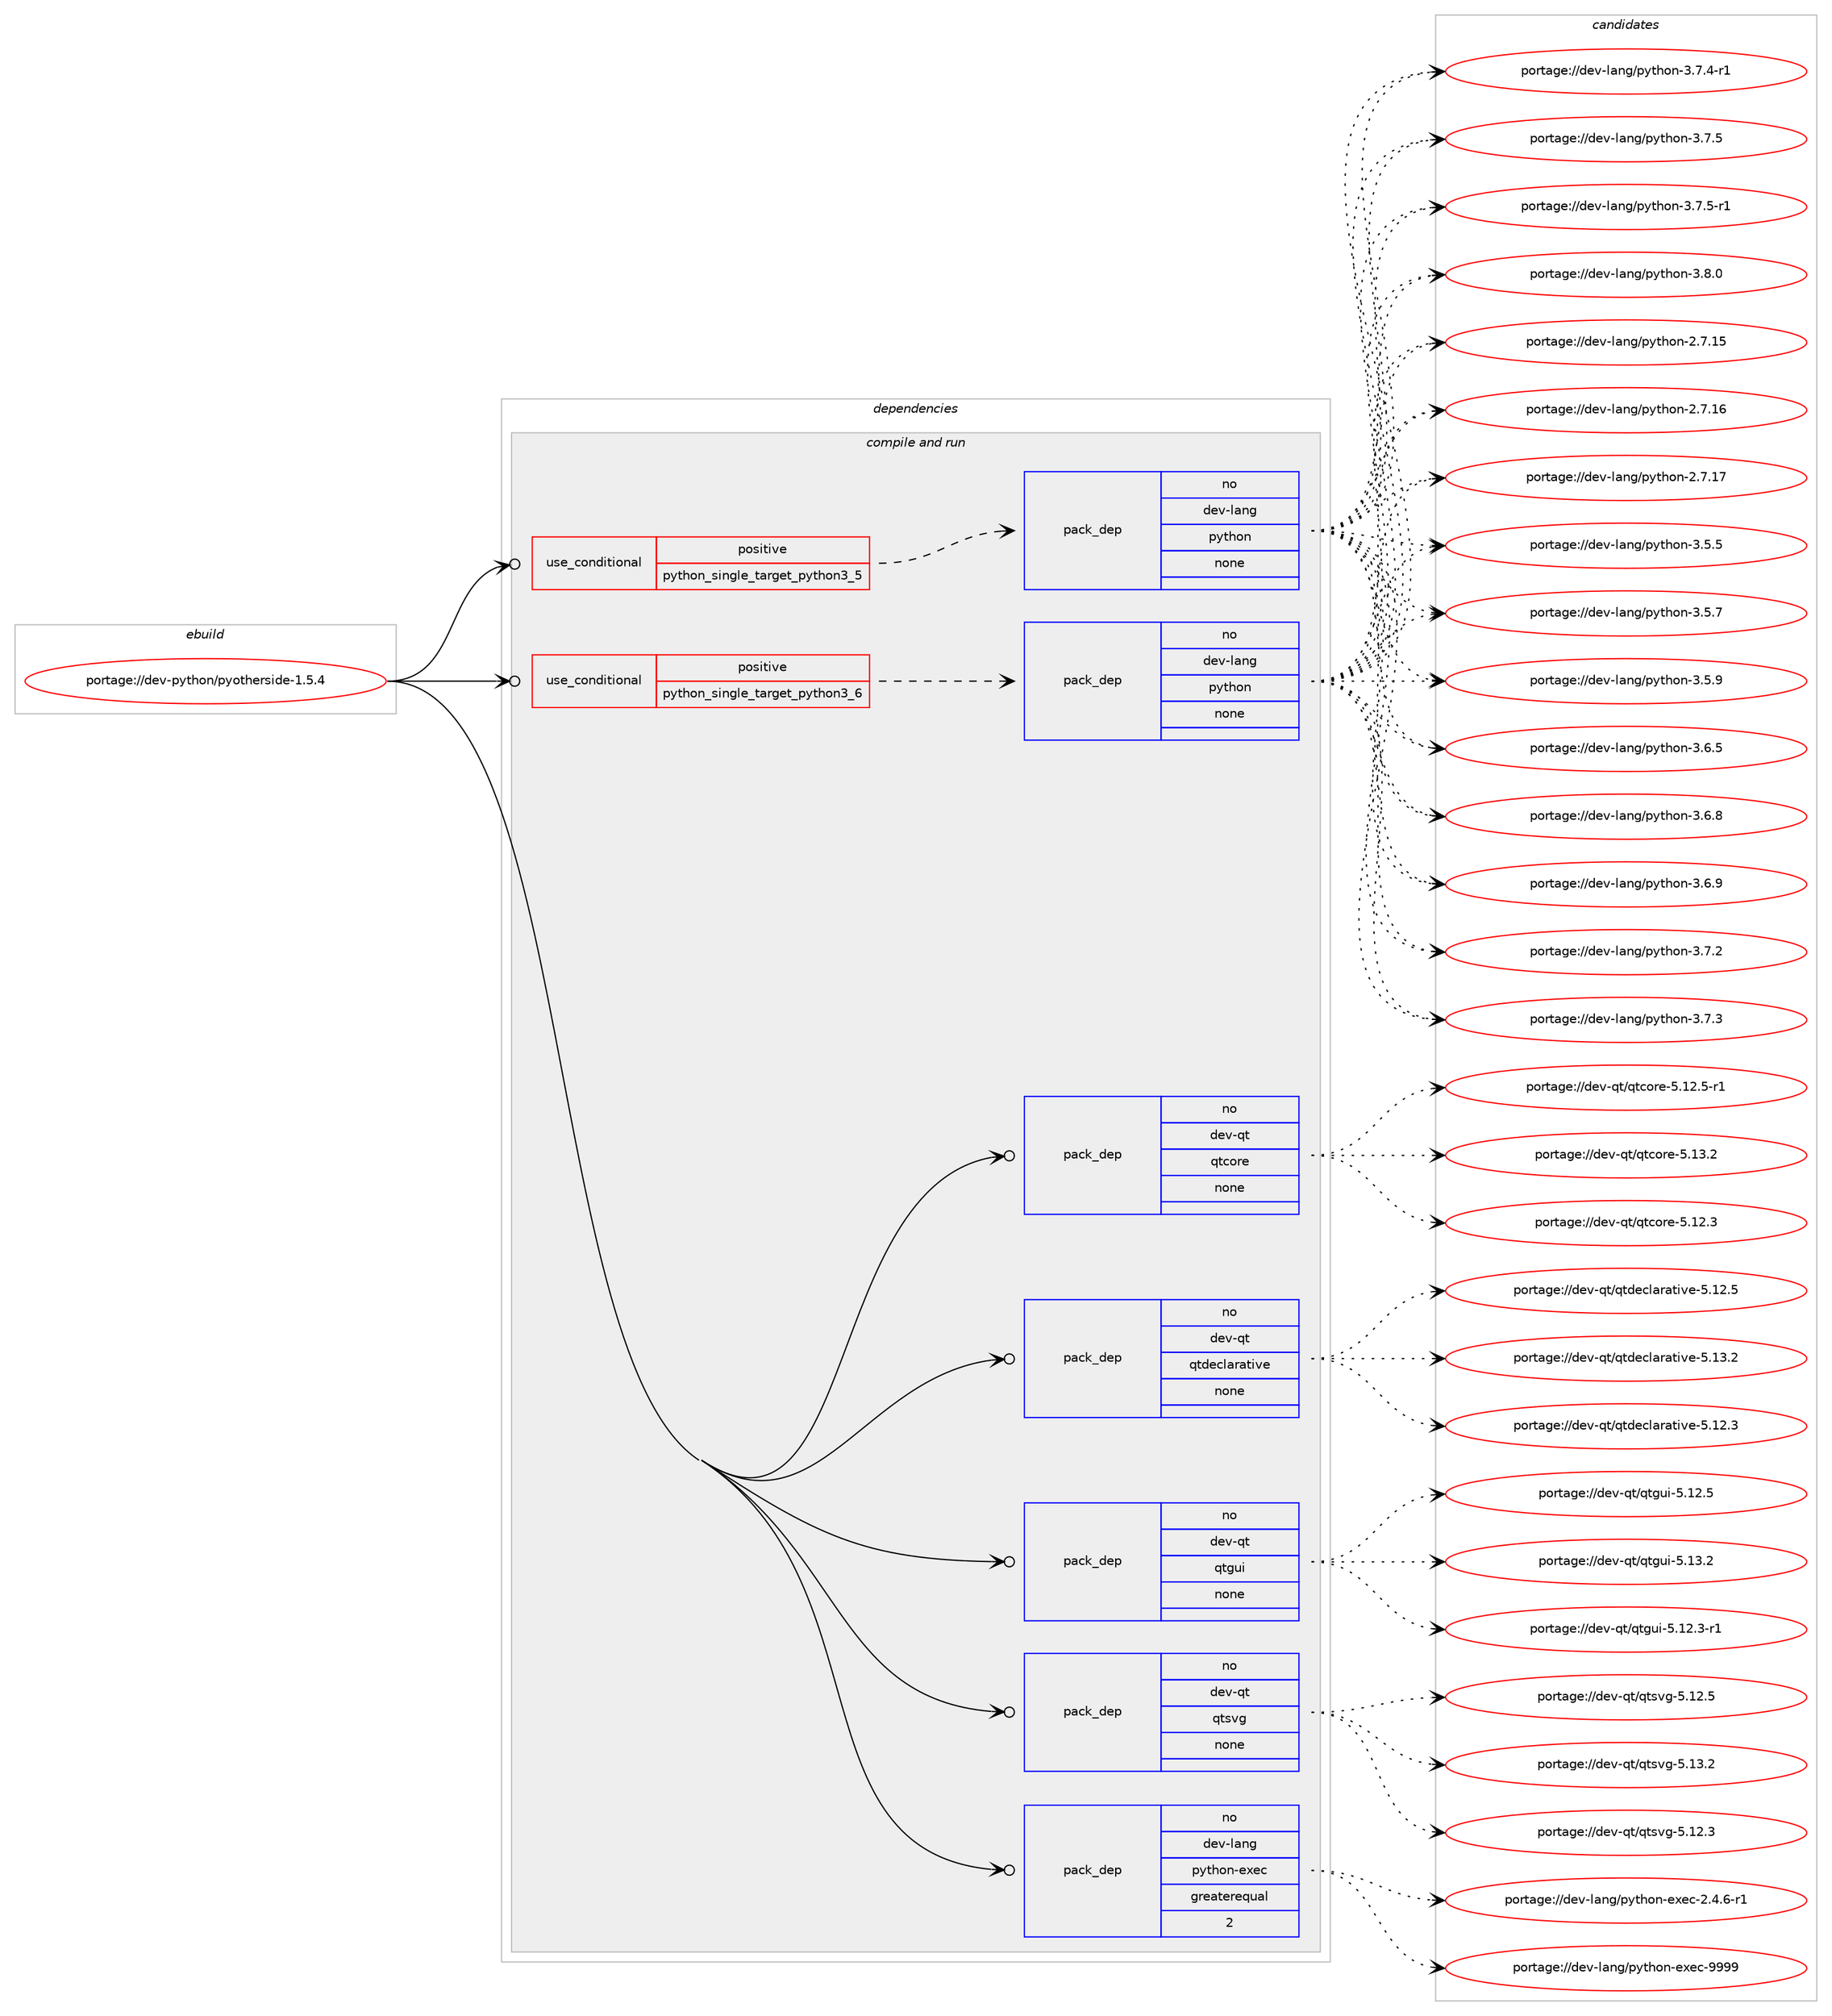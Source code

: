 digraph prolog {

# *************
# Graph options
# *************

newrank=true;
concentrate=true;
compound=true;
graph [rankdir=LR,fontname=Helvetica,fontsize=10,ranksep=1.5];#, ranksep=2.5, nodesep=0.2];
edge  [arrowhead=vee];
node  [fontname=Helvetica,fontsize=10];

# **********
# The ebuild
# **********

subgraph cluster_leftcol {
color=gray;
rank=same;
label=<<i>ebuild</i>>;
id [label="portage://dev-python/pyotherside-1.5.4", color=red, width=4, href="../dev-python/pyotherside-1.5.4.svg"];
}

# ****************
# The dependencies
# ****************

subgraph cluster_midcol {
color=gray;
label=<<i>dependencies</i>>;
subgraph cluster_compile {
fillcolor="#eeeeee";
style=filled;
label=<<i>compile</i>>;
}
subgraph cluster_compileandrun {
fillcolor="#eeeeee";
style=filled;
label=<<i>compile and run</i>>;
subgraph cond35718 {
dependency162462 [label=<<TABLE BORDER="0" CELLBORDER="1" CELLSPACING="0" CELLPADDING="4"><TR><TD ROWSPAN="3" CELLPADDING="10">use_conditional</TD></TR><TR><TD>positive</TD></TR><TR><TD>python_single_target_python3_5</TD></TR></TABLE>>, shape=none, color=red];
subgraph pack123374 {
dependency162463 [label=<<TABLE BORDER="0" CELLBORDER="1" CELLSPACING="0" CELLPADDING="4" WIDTH="220"><TR><TD ROWSPAN="6" CELLPADDING="30">pack_dep</TD></TR><TR><TD WIDTH="110">no</TD></TR><TR><TD>dev-lang</TD></TR><TR><TD>python</TD></TR><TR><TD>none</TD></TR><TR><TD></TD></TR></TABLE>>, shape=none, color=blue];
}
dependency162462:e -> dependency162463:w [weight=20,style="dashed",arrowhead="vee"];
}
id:e -> dependency162462:w [weight=20,style="solid",arrowhead="odotvee"];
subgraph cond35719 {
dependency162464 [label=<<TABLE BORDER="0" CELLBORDER="1" CELLSPACING="0" CELLPADDING="4"><TR><TD ROWSPAN="3" CELLPADDING="10">use_conditional</TD></TR><TR><TD>positive</TD></TR><TR><TD>python_single_target_python3_6</TD></TR></TABLE>>, shape=none, color=red];
subgraph pack123375 {
dependency162465 [label=<<TABLE BORDER="0" CELLBORDER="1" CELLSPACING="0" CELLPADDING="4" WIDTH="220"><TR><TD ROWSPAN="6" CELLPADDING="30">pack_dep</TD></TR><TR><TD WIDTH="110">no</TD></TR><TR><TD>dev-lang</TD></TR><TR><TD>python</TD></TR><TR><TD>none</TD></TR><TR><TD></TD></TR></TABLE>>, shape=none, color=blue];
}
dependency162464:e -> dependency162465:w [weight=20,style="dashed",arrowhead="vee"];
}
id:e -> dependency162464:w [weight=20,style="solid",arrowhead="odotvee"];
subgraph pack123376 {
dependency162466 [label=<<TABLE BORDER="0" CELLBORDER="1" CELLSPACING="0" CELLPADDING="4" WIDTH="220"><TR><TD ROWSPAN="6" CELLPADDING="30">pack_dep</TD></TR><TR><TD WIDTH="110">no</TD></TR><TR><TD>dev-lang</TD></TR><TR><TD>python-exec</TD></TR><TR><TD>greaterequal</TD></TR><TR><TD>2</TD></TR></TABLE>>, shape=none, color=blue];
}
id:e -> dependency162466:w [weight=20,style="solid",arrowhead="odotvee"];
subgraph pack123377 {
dependency162467 [label=<<TABLE BORDER="0" CELLBORDER="1" CELLSPACING="0" CELLPADDING="4" WIDTH="220"><TR><TD ROWSPAN="6" CELLPADDING="30">pack_dep</TD></TR><TR><TD WIDTH="110">no</TD></TR><TR><TD>dev-qt</TD></TR><TR><TD>qtcore</TD></TR><TR><TD>none</TD></TR><TR><TD></TD></TR></TABLE>>, shape=none, color=blue];
}
id:e -> dependency162467:w [weight=20,style="solid",arrowhead="odotvee"];
subgraph pack123378 {
dependency162468 [label=<<TABLE BORDER="0" CELLBORDER="1" CELLSPACING="0" CELLPADDING="4" WIDTH="220"><TR><TD ROWSPAN="6" CELLPADDING="30">pack_dep</TD></TR><TR><TD WIDTH="110">no</TD></TR><TR><TD>dev-qt</TD></TR><TR><TD>qtdeclarative</TD></TR><TR><TD>none</TD></TR><TR><TD></TD></TR></TABLE>>, shape=none, color=blue];
}
id:e -> dependency162468:w [weight=20,style="solid",arrowhead="odotvee"];
subgraph pack123379 {
dependency162469 [label=<<TABLE BORDER="0" CELLBORDER="1" CELLSPACING="0" CELLPADDING="4" WIDTH="220"><TR><TD ROWSPAN="6" CELLPADDING="30">pack_dep</TD></TR><TR><TD WIDTH="110">no</TD></TR><TR><TD>dev-qt</TD></TR><TR><TD>qtgui</TD></TR><TR><TD>none</TD></TR><TR><TD></TD></TR></TABLE>>, shape=none, color=blue];
}
id:e -> dependency162469:w [weight=20,style="solid",arrowhead="odotvee"];
subgraph pack123380 {
dependency162470 [label=<<TABLE BORDER="0" CELLBORDER="1" CELLSPACING="0" CELLPADDING="4" WIDTH="220"><TR><TD ROWSPAN="6" CELLPADDING="30">pack_dep</TD></TR><TR><TD WIDTH="110">no</TD></TR><TR><TD>dev-qt</TD></TR><TR><TD>qtsvg</TD></TR><TR><TD>none</TD></TR><TR><TD></TD></TR></TABLE>>, shape=none, color=blue];
}
id:e -> dependency162470:w [weight=20,style="solid",arrowhead="odotvee"];
}
subgraph cluster_run {
fillcolor="#eeeeee";
style=filled;
label=<<i>run</i>>;
}
}

# **************
# The candidates
# **************

subgraph cluster_choices {
rank=same;
color=gray;
label=<<i>candidates</i>>;

subgraph choice123374 {
color=black;
nodesep=1;
choiceportage10010111845108971101034711212111610411111045504655464953 [label="portage://dev-lang/python-2.7.15", color=red, width=4,href="../dev-lang/python-2.7.15.svg"];
choiceportage10010111845108971101034711212111610411111045504655464954 [label="portage://dev-lang/python-2.7.16", color=red, width=4,href="../dev-lang/python-2.7.16.svg"];
choiceportage10010111845108971101034711212111610411111045504655464955 [label="portage://dev-lang/python-2.7.17", color=red, width=4,href="../dev-lang/python-2.7.17.svg"];
choiceportage100101118451089711010347112121116104111110455146534653 [label="portage://dev-lang/python-3.5.5", color=red, width=4,href="../dev-lang/python-3.5.5.svg"];
choiceportage100101118451089711010347112121116104111110455146534655 [label="portage://dev-lang/python-3.5.7", color=red, width=4,href="../dev-lang/python-3.5.7.svg"];
choiceportage100101118451089711010347112121116104111110455146534657 [label="portage://dev-lang/python-3.5.9", color=red, width=4,href="../dev-lang/python-3.5.9.svg"];
choiceportage100101118451089711010347112121116104111110455146544653 [label="portage://dev-lang/python-3.6.5", color=red, width=4,href="../dev-lang/python-3.6.5.svg"];
choiceportage100101118451089711010347112121116104111110455146544656 [label="portage://dev-lang/python-3.6.8", color=red, width=4,href="../dev-lang/python-3.6.8.svg"];
choiceportage100101118451089711010347112121116104111110455146544657 [label="portage://dev-lang/python-3.6.9", color=red, width=4,href="../dev-lang/python-3.6.9.svg"];
choiceportage100101118451089711010347112121116104111110455146554650 [label="portage://dev-lang/python-3.7.2", color=red, width=4,href="../dev-lang/python-3.7.2.svg"];
choiceportage100101118451089711010347112121116104111110455146554651 [label="portage://dev-lang/python-3.7.3", color=red, width=4,href="../dev-lang/python-3.7.3.svg"];
choiceportage1001011184510897110103471121211161041111104551465546524511449 [label="portage://dev-lang/python-3.7.4-r1", color=red, width=4,href="../dev-lang/python-3.7.4-r1.svg"];
choiceportage100101118451089711010347112121116104111110455146554653 [label="portage://dev-lang/python-3.7.5", color=red, width=4,href="../dev-lang/python-3.7.5.svg"];
choiceportage1001011184510897110103471121211161041111104551465546534511449 [label="portage://dev-lang/python-3.7.5-r1", color=red, width=4,href="../dev-lang/python-3.7.5-r1.svg"];
choiceportage100101118451089711010347112121116104111110455146564648 [label="portage://dev-lang/python-3.8.0", color=red, width=4,href="../dev-lang/python-3.8.0.svg"];
dependency162463:e -> choiceportage10010111845108971101034711212111610411111045504655464953:w [style=dotted,weight="100"];
dependency162463:e -> choiceportage10010111845108971101034711212111610411111045504655464954:w [style=dotted,weight="100"];
dependency162463:e -> choiceportage10010111845108971101034711212111610411111045504655464955:w [style=dotted,weight="100"];
dependency162463:e -> choiceportage100101118451089711010347112121116104111110455146534653:w [style=dotted,weight="100"];
dependency162463:e -> choiceportage100101118451089711010347112121116104111110455146534655:w [style=dotted,weight="100"];
dependency162463:e -> choiceportage100101118451089711010347112121116104111110455146534657:w [style=dotted,weight="100"];
dependency162463:e -> choiceportage100101118451089711010347112121116104111110455146544653:w [style=dotted,weight="100"];
dependency162463:e -> choiceportage100101118451089711010347112121116104111110455146544656:w [style=dotted,weight="100"];
dependency162463:e -> choiceportage100101118451089711010347112121116104111110455146544657:w [style=dotted,weight="100"];
dependency162463:e -> choiceportage100101118451089711010347112121116104111110455146554650:w [style=dotted,weight="100"];
dependency162463:e -> choiceportage100101118451089711010347112121116104111110455146554651:w [style=dotted,weight="100"];
dependency162463:e -> choiceportage1001011184510897110103471121211161041111104551465546524511449:w [style=dotted,weight="100"];
dependency162463:e -> choiceportage100101118451089711010347112121116104111110455146554653:w [style=dotted,weight="100"];
dependency162463:e -> choiceportage1001011184510897110103471121211161041111104551465546534511449:w [style=dotted,weight="100"];
dependency162463:e -> choiceportage100101118451089711010347112121116104111110455146564648:w [style=dotted,weight="100"];
}
subgraph choice123375 {
color=black;
nodesep=1;
choiceportage10010111845108971101034711212111610411111045504655464953 [label="portage://dev-lang/python-2.7.15", color=red, width=4,href="../dev-lang/python-2.7.15.svg"];
choiceportage10010111845108971101034711212111610411111045504655464954 [label="portage://dev-lang/python-2.7.16", color=red, width=4,href="../dev-lang/python-2.7.16.svg"];
choiceportage10010111845108971101034711212111610411111045504655464955 [label="portage://dev-lang/python-2.7.17", color=red, width=4,href="../dev-lang/python-2.7.17.svg"];
choiceportage100101118451089711010347112121116104111110455146534653 [label="portage://dev-lang/python-3.5.5", color=red, width=4,href="../dev-lang/python-3.5.5.svg"];
choiceportage100101118451089711010347112121116104111110455146534655 [label="portage://dev-lang/python-3.5.7", color=red, width=4,href="../dev-lang/python-3.5.7.svg"];
choiceportage100101118451089711010347112121116104111110455146534657 [label="portage://dev-lang/python-3.5.9", color=red, width=4,href="../dev-lang/python-3.5.9.svg"];
choiceportage100101118451089711010347112121116104111110455146544653 [label="portage://dev-lang/python-3.6.5", color=red, width=4,href="../dev-lang/python-3.6.5.svg"];
choiceportage100101118451089711010347112121116104111110455146544656 [label="portage://dev-lang/python-3.6.8", color=red, width=4,href="../dev-lang/python-3.6.8.svg"];
choiceportage100101118451089711010347112121116104111110455146544657 [label="portage://dev-lang/python-3.6.9", color=red, width=4,href="../dev-lang/python-3.6.9.svg"];
choiceportage100101118451089711010347112121116104111110455146554650 [label="portage://dev-lang/python-3.7.2", color=red, width=4,href="../dev-lang/python-3.7.2.svg"];
choiceportage100101118451089711010347112121116104111110455146554651 [label="portage://dev-lang/python-3.7.3", color=red, width=4,href="../dev-lang/python-3.7.3.svg"];
choiceportage1001011184510897110103471121211161041111104551465546524511449 [label="portage://dev-lang/python-3.7.4-r1", color=red, width=4,href="../dev-lang/python-3.7.4-r1.svg"];
choiceportage100101118451089711010347112121116104111110455146554653 [label="portage://dev-lang/python-3.7.5", color=red, width=4,href="../dev-lang/python-3.7.5.svg"];
choiceportage1001011184510897110103471121211161041111104551465546534511449 [label="portage://dev-lang/python-3.7.5-r1", color=red, width=4,href="../dev-lang/python-3.7.5-r1.svg"];
choiceportage100101118451089711010347112121116104111110455146564648 [label="portage://dev-lang/python-3.8.0", color=red, width=4,href="../dev-lang/python-3.8.0.svg"];
dependency162465:e -> choiceportage10010111845108971101034711212111610411111045504655464953:w [style=dotted,weight="100"];
dependency162465:e -> choiceportage10010111845108971101034711212111610411111045504655464954:w [style=dotted,weight="100"];
dependency162465:e -> choiceportage10010111845108971101034711212111610411111045504655464955:w [style=dotted,weight="100"];
dependency162465:e -> choiceportage100101118451089711010347112121116104111110455146534653:w [style=dotted,weight="100"];
dependency162465:e -> choiceportage100101118451089711010347112121116104111110455146534655:w [style=dotted,weight="100"];
dependency162465:e -> choiceportage100101118451089711010347112121116104111110455146534657:w [style=dotted,weight="100"];
dependency162465:e -> choiceportage100101118451089711010347112121116104111110455146544653:w [style=dotted,weight="100"];
dependency162465:e -> choiceportage100101118451089711010347112121116104111110455146544656:w [style=dotted,weight="100"];
dependency162465:e -> choiceportage100101118451089711010347112121116104111110455146544657:w [style=dotted,weight="100"];
dependency162465:e -> choiceportage100101118451089711010347112121116104111110455146554650:w [style=dotted,weight="100"];
dependency162465:e -> choiceportage100101118451089711010347112121116104111110455146554651:w [style=dotted,weight="100"];
dependency162465:e -> choiceportage1001011184510897110103471121211161041111104551465546524511449:w [style=dotted,weight="100"];
dependency162465:e -> choiceportage100101118451089711010347112121116104111110455146554653:w [style=dotted,weight="100"];
dependency162465:e -> choiceportage1001011184510897110103471121211161041111104551465546534511449:w [style=dotted,weight="100"];
dependency162465:e -> choiceportage100101118451089711010347112121116104111110455146564648:w [style=dotted,weight="100"];
}
subgraph choice123376 {
color=black;
nodesep=1;
choiceportage10010111845108971101034711212111610411111045101120101994550465246544511449 [label="portage://dev-lang/python-exec-2.4.6-r1", color=red, width=4,href="../dev-lang/python-exec-2.4.6-r1.svg"];
choiceportage10010111845108971101034711212111610411111045101120101994557575757 [label="portage://dev-lang/python-exec-9999", color=red, width=4,href="../dev-lang/python-exec-9999.svg"];
dependency162466:e -> choiceportage10010111845108971101034711212111610411111045101120101994550465246544511449:w [style=dotted,weight="100"];
dependency162466:e -> choiceportage10010111845108971101034711212111610411111045101120101994557575757:w [style=dotted,weight="100"];
}
subgraph choice123377 {
color=black;
nodesep=1;
choiceportage10010111845113116471131169911111410145534649504651 [label="portage://dev-qt/qtcore-5.12.3", color=red, width=4,href="../dev-qt/qtcore-5.12.3.svg"];
choiceportage100101118451131164711311699111114101455346495046534511449 [label="portage://dev-qt/qtcore-5.12.5-r1", color=red, width=4,href="../dev-qt/qtcore-5.12.5-r1.svg"];
choiceportage10010111845113116471131169911111410145534649514650 [label="portage://dev-qt/qtcore-5.13.2", color=red, width=4,href="../dev-qt/qtcore-5.13.2.svg"];
dependency162467:e -> choiceportage10010111845113116471131169911111410145534649504651:w [style=dotted,weight="100"];
dependency162467:e -> choiceportage100101118451131164711311699111114101455346495046534511449:w [style=dotted,weight="100"];
dependency162467:e -> choiceportage10010111845113116471131169911111410145534649514650:w [style=dotted,weight="100"];
}
subgraph choice123378 {
color=black;
nodesep=1;
choiceportage100101118451131164711311610010199108971149711610511810145534649504651 [label="portage://dev-qt/qtdeclarative-5.12.3", color=red, width=4,href="../dev-qt/qtdeclarative-5.12.3.svg"];
choiceportage100101118451131164711311610010199108971149711610511810145534649504653 [label="portage://dev-qt/qtdeclarative-5.12.5", color=red, width=4,href="../dev-qt/qtdeclarative-5.12.5.svg"];
choiceportage100101118451131164711311610010199108971149711610511810145534649514650 [label="portage://dev-qt/qtdeclarative-5.13.2", color=red, width=4,href="../dev-qt/qtdeclarative-5.13.2.svg"];
dependency162468:e -> choiceportage100101118451131164711311610010199108971149711610511810145534649504651:w [style=dotted,weight="100"];
dependency162468:e -> choiceportage100101118451131164711311610010199108971149711610511810145534649504653:w [style=dotted,weight="100"];
dependency162468:e -> choiceportage100101118451131164711311610010199108971149711610511810145534649514650:w [style=dotted,weight="100"];
}
subgraph choice123379 {
color=black;
nodesep=1;
choiceportage1001011184511311647113116103117105455346495046514511449 [label="portage://dev-qt/qtgui-5.12.3-r1", color=red, width=4,href="../dev-qt/qtgui-5.12.3-r1.svg"];
choiceportage100101118451131164711311610311710545534649504653 [label="portage://dev-qt/qtgui-5.12.5", color=red, width=4,href="../dev-qt/qtgui-5.12.5.svg"];
choiceportage100101118451131164711311610311710545534649514650 [label="portage://dev-qt/qtgui-5.13.2", color=red, width=4,href="../dev-qt/qtgui-5.13.2.svg"];
dependency162469:e -> choiceportage1001011184511311647113116103117105455346495046514511449:w [style=dotted,weight="100"];
dependency162469:e -> choiceportage100101118451131164711311610311710545534649504653:w [style=dotted,weight="100"];
dependency162469:e -> choiceportage100101118451131164711311610311710545534649514650:w [style=dotted,weight="100"];
}
subgraph choice123380 {
color=black;
nodesep=1;
choiceportage100101118451131164711311611511810345534649504651 [label="portage://dev-qt/qtsvg-5.12.3", color=red, width=4,href="../dev-qt/qtsvg-5.12.3.svg"];
choiceportage100101118451131164711311611511810345534649504653 [label="portage://dev-qt/qtsvg-5.12.5", color=red, width=4,href="../dev-qt/qtsvg-5.12.5.svg"];
choiceportage100101118451131164711311611511810345534649514650 [label="portage://dev-qt/qtsvg-5.13.2", color=red, width=4,href="../dev-qt/qtsvg-5.13.2.svg"];
dependency162470:e -> choiceportage100101118451131164711311611511810345534649504651:w [style=dotted,weight="100"];
dependency162470:e -> choiceportage100101118451131164711311611511810345534649504653:w [style=dotted,weight="100"];
dependency162470:e -> choiceportage100101118451131164711311611511810345534649514650:w [style=dotted,weight="100"];
}
}

}
